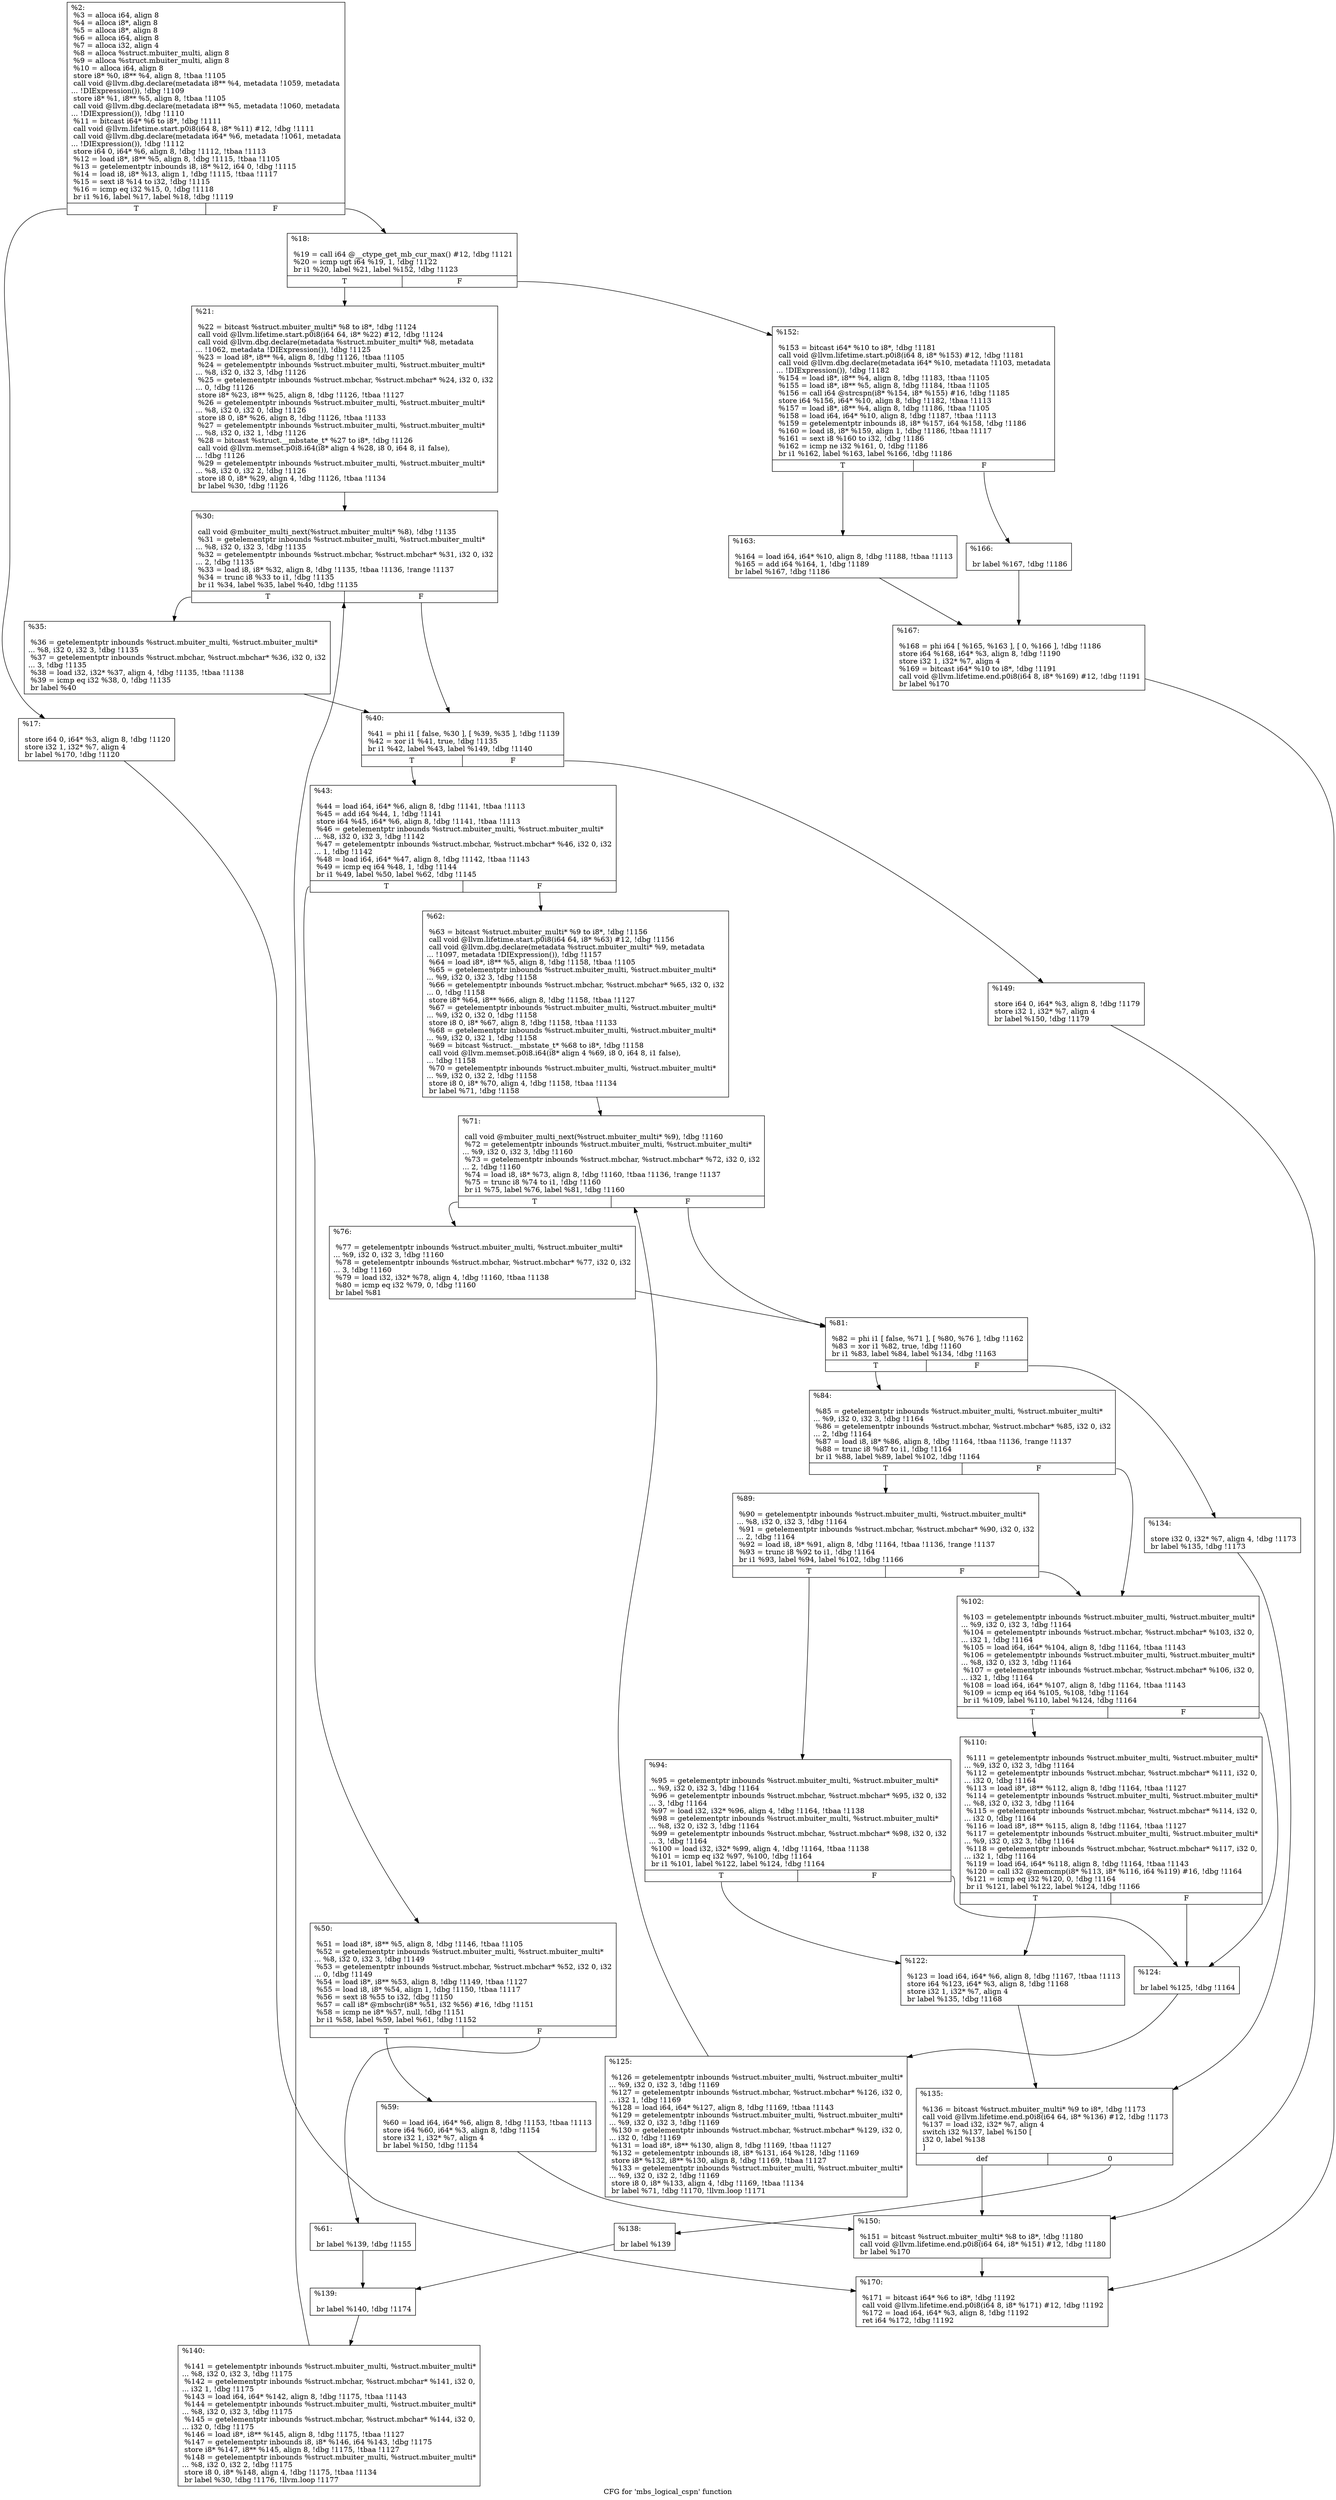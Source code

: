 digraph "CFG for 'mbs_logical_cspn' function" {
	label="CFG for 'mbs_logical_cspn' function";

	Node0x96a9a0 [shape=record,label="{%2:\l  %3 = alloca i64, align 8\l  %4 = alloca i8*, align 8\l  %5 = alloca i8*, align 8\l  %6 = alloca i64, align 8\l  %7 = alloca i32, align 4\l  %8 = alloca %struct.mbuiter_multi, align 8\l  %9 = alloca %struct.mbuiter_multi, align 8\l  %10 = alloca i64, align 8\l  store i8* %0, i8** %4, align 8, !tbaa !1105\l  call void @llvm.dbg.declare(metadata i8** %4, metadata !1059, metadata\l... !DIExpression()), !dbg !1109\l  store i8* %1, i8** %5, align 8, !tbaa !1105\l  call void @llvm.dbg.declare(metadata i8** %5, metadata !1060, metadata\l... !DIExpression()), !dbg !1110\l  %11 = bitcast i64* %6 to i8*, !dbg !1111\l  call void @llvm.lifetime.start.p0i8(i64 8, i8* %11) #12, !dbg !1111\l  call void @llvm.dbg.declare(metadata i64* %6, metadata !1061, metadata\l... !DIExpression()), !dbg !1112\l  store i64 0, i64* %6, align 8, !dbg !1112, !tbaa !1113\l  %12 = load i8*, i8** %5, align 8, !dbg !1115, !tbaa !1105\l  %13 = getelementptr inbounds i8, i8* %12, i64 0, !dbg !1115\l  %14 = load i8, i8* %13, align 1, !dbg !1115, !tbaa !1117\l  %15 = sext i8 %14 to i32, !dbg !1115\l  %16 = icmp eq i32 %15, 0, !dbg !1118\l  br i1 %16, label %17, label %18, !dbg !1119\l|{<s0>T|<s1>F}}"];
	Node0x96a9a0:s0 -> Node0x96b020;
	Node0x96a9a0:s1 -> Node0x96b070;
	Node0x96b020 [shape=record,label="{%17:\l\l  store i64 0, i64* %3, align 8, !dbg !1120\l  store i32 1, i32* %7, align 4\l  br label %170, !dbg !1120\l}"];
	Node0x96b020 -> Node0x96ba70;
	Node0x96b070 [shape=record,label="{%18:\l\l  %19 = call i64 @__ctype_get_mb_cur_max() #12, !dbg !1121\l  %20 = icmp ugt i64 %19, 1, !dbg !1122\l  br i1 %20, label %21, label %152, !dbg !1123\l|{<s0>T|<s1>F}}"];
	Node0x96b070:s0 -> Node0x96b0c0;
	Node0x96b070:s1 -> Node0x96b930;
	Node0x96b0c0 [shape=record,label="{%21:\l\l  %22 = bitcast %struct.mbuiter_multi* %8 to i8*, !dbg !1124\l  call void @llvm.lifetime.start.p0i8(i64 64, i8* %22) #12, !dbg !1124\l  call void @llvm.dbg.declare(metadata %struct.mbuiter_multi* %8, metadata\l... !1062, metadata !DIExpression()), !dbg !1125\l  %23 = load i8*, i8** %4, align 8, !dbg !1126, !tbaa !1105\l  %24 = getelementptr inbounds %struct.mbuiter_multi, %struct.mbuiter_multi*\l... %8, i32 0, i32 3, !dbg !1126\l  %25 = getelementptr inbounds %struct.mbchar, %struct.mbchar* %24, i32 0, i32\l... 0, !dbg !1126\l  store i8* %23, i8** %25, align 8, !dbg !1126, !tbaa !1127\l  %26 = getelementptr inbounds %struct.mbuiter_multi, %struct.mbuiter_multi*\l... %8, i32 0, i32 0, !dbg !1126\l  store i8 0, i8* %26, align 8, !dbg !1126, !tbaa !1133\l  %27 = getelementptr inbounds %struct.mbuiter_multi, %struct.mbuiter_multi*\l... %8, i32 0, i32 1, !dbg !1126\l  %28 = bitcast %struct.__mbstate_t* %27 to i8*, !dbg !1126\l  call void @llvm.memset.p0i8.i64(i8* align 4 %28, i8 0, i64 8, i1 false),\l... !dbg !1126\l  %29 = getelementptr inbounds %struct.mbuiter_multi, %struct.mbuiter_multi*\l... %8, i32 0, i32 2, !dbg !1126\l  store i8 0, i8* %29, align 4, !dbg !1126, !tbaa !1134\l  br label %30, !dbg !1126\l}"];
	Node0x96b0c0 -> Node0x96b110;
	Node0x96b110 [shape=record,label="{%30:\l\l  call void @mbuiter_multi_next(%struct.mbuiter_multi* %8), !dbg !1135\l  %31 = getelementptr inbounds %struct.mbuiter_multi, %struct.mbuiter_multi*\l... %8, i32 0, i32 3, !dbg !1135\l  %32 = getelementptr inbounds %struct.mbchar, %struct.mbchar* %31, i32 0, i32\l... 2, !dbg !1135\l  %33 = load i8, i8* %32, align 8, !dbg !1135, !tbaa !1136, !range !1137\l  %34 = trunc i8 %33 to i1, !dbg !1135\l  br i1 %34, label %35, label %40, !dbg !1135\l|{<s0>T|<s1>F}}"];
	Node0x96b110:s0 -> Node0x96b160;
	Node0x96b110:s1 -> Node0x96b1b0;
	Node0x96b160 [shape=record,label="{%35:\l\l  %36 = getelementptr inbounds %struct.mbuiter_multi, %struct.mbuiter_multi*\l... %8, i32 0, i32 3, !dbg !1135\l  %37 = getelementptr inbounds %struct.mbchar, %struct.mbchar* %36, i32 0, i32\l... 3, !dbg !1135\l  %38 = load i32, i32* %37, align 4, !dbg !1135, !tbaa !1138\l  %39 = icmp eq i32 %38, 0, !dbg !1135\l  br label %40\l}"];
	Node0x96b160 -> Node0x96b1b0;
	Node0x96b1b0 [shape=record,label="{%40:\l\l  %41 = phi i1 [ false, %30 ], [ %39, %35 ], !dbg !1139\l  %42 = xor i1 %41, true, !dbg !1135\l  br i1 %42, label %43, label %149, !dbg !1140\l|{<s0>T|<s1>F}}"];
	Node0x96b1b0:s0 -> Node0x96b200;
	Node0x96b1b0:s1 -> Node0x96b890;
	Node0x96b200 [shape=record,label="{%43:\l\l  %44 = load i64, i64* %6, align 8, !dbg !1141, !tbaa !1113\l  %45 = add i64 %44, 1, !dbg !1141\l  store i64 %45, i64* %6, align 8, !dbg !1141, !tbaa !1113\l  %46 = getelementptr inbounds %struct.mbuiter_multi, %struct.mbuiter_multi*\l... %8, i32 0, i32 3, !dbg !1142\l  %47 = getelementptr inbounds %struct.mbchar, %struct.mbchar* %46, i32 0, i32\l... 1, !dbg !1142\l  %48 = load i64, i64* %47, align 8, !dbg !1142, !tbaa !1143\l  %49 = icmp eq i64 %48, 1, !dbg !1144\l  br i1 %49, label %50, label %62, !dbg !1145\l|{<s0>T|<s1>F}}"];
	Node0x96b200:s0 -> Node0x96b250;
	Node0x96b200:s1 -> Node0x96b340;
	Node0x96b250 [shape=record,label="{%50:\l\l  %51 = load i8*, i8** %5, align 8, !dbg !1146, !tbaa !1105\l  %52 = getelementptr inbounds %struct.mbuiter_multi, %struct.mbuiter_multi*\l... %8, i32 0, i32 3, !dbg !1149\l  %53 = getelementptr inbounds %struct.mbchar, %struct.mbchar* %52, i32 0, i32\l... 0, !dbg !1149\l  %54 = load i8*, i8** %53, align 8, !dbg !1149, !tbaa !1127\l  %55 = load i8, i8* %54, align 1, !dbg !1150, !tbaa !1117\l  %56 = sext i8 %55 to i32, !dbg !1150\l  %57 = call i8* @mbschr(i8* %51, i32 %56) #16, !dbg !1151\l  %58 = icmp ne i8* %57, null, !dbg !1151\l  br i1 %58, label %59, label %61, !dbg !1152\l|{<s0>T|<s1>F}}"];
	Node0x96b250:s0 -> Node0x96b2a0;
	Node0x96b250:s1 -> Node0x96b2f0;
	Node0x96b2a0 [shape=record,label="{%59:\l\l  %60 = load i64, i64* %6, align 8, !dbg !1153, !tbaa !1113\l  store i64 %60, i64* %3, align 8, !dbg !1154\l  store i32 1, i32* %7, align 4\l  br label %150, !dbg !1154\l}"];
	Node0x96b2a0 -> Node0x96b8e0;
	Node0x96b2f0 [shape=record,label="{%61:\l\l  br label %139, !dbg !1155\l}"];
	Node0x96b2f0 -> Node0x96b7f0;
	Node0x96b340 [shape=record,label="{%62:\l\l  %63 = bitcast %struct.mbuiter_multi* %9 to i8*, !dbg !1156\l  call void @llvm.lifetime.start.p0i8(i64 64, i8* %63) #12, !dbg !1156\l  call void @llvm.dbg.declare(metadata %struct.mbuiter_multi* %9, metadata\l... !1097, metadata !DIExpression()), !dbg !1157\l  %64 = load i8*, i8** %5, align 8, !dbg !1158, !tbaa !1105\l  %65 = getelementptr inbounds %struct.mbuiter_multi, %struct.mbuiter_multi*\l... %9, i32 0, i32 3, !dbg !1158\l  %66 = getelementptr inbounds %struct.mbchar, %struct.mbchar* %65, i32 0, i32\l... 0, !dbg !1158\l  store i8* %64, i8** %66, align 8, !dbg !1158, !tbaa !1127\l  %67 = getelementptr inbounds %struct.mbuiter_multi, %struct.mbuiter_multi*\l... %9, i32 0, i32 0, !dbg !1158\l  store i8 0, i8* %67, align 8, !dbg !1158, !tbaa !1133\l  %68 = getelementptr inbounds %struct.mbuiter_multi, %struct.mbuiter_multi*\l... %9, i32 0, i32 1, !dbg !1158\l  %69 = bitcast %struct.__mbstate_t* %68 to i8*, !dbg !1158\l  call void @llvm.memset.p0i8.i64(i8* align 4 %69, i8 0, i64 8, i1 false),\l... !dbg !1158\l  %70 = getelementptr inbounds %struct.mbuiter_multi, %struct.mbuiter_multi*\l... %9, i32 0, i32 2, !dbg !1158\l  store i8 0, i8* %70, align 4, !dbg !1158, !tbaa !1134\l  br label %71, !dbg !1158\l}"];
	Node0x96b340 -> Node0x96b390;
	Node0x96b390 [shape=record,label="{%71:\l\l  call void @mbuiter_multi_next(%struct.mbuiter_multi* %9), !dbg !1160\l  %72 = getelementptr inbounds %struct.mbuiter_multi, %struct.mbuiter_multi*\l... %9, i32 0, i32 3, !dbg !1160\l  %73 = getelementptr inbounds %struct.mbchar, %struct.mbchar* %72, i32 0, i32\l... 2, !dbg !1160\l  %74 = load i8, i8* %73, align 8, !dbg !1160, !tbaa !1136, !range !1137\l  %75 = trunc i8 %74 to i1, !dbg !1160\l  br i1 %75, label %76, label %81, !dbg !1160\l|{<s0>T|<s1>F}}"];
	Node0x96b390:s0 -> Node0x96b3e0;
	Node0x96b390:s1 -> Node0x96b430;
	Node0x96b3e0 [shape=record,label="{%76:\l\l  %77 = getelementptr inbounds %struct.mbuiter_multi, %struct.mbuiter_multi*\l... %9, i32 0, i32 3, !dbg !1160\l  %78 = getelementptr inbounds %struct.mbchar, %struct.mbchar* %77, i32 0, i32\l... 3, !dbg !1160\l  %79 = load i32, i32* %78, align 4, !dbg !1160, !tbaa !1138\l  %80 = icmp eq i32 %79, 0, !dbg !1160\l  br label %81\l}"];
	Node0x96b3e0 -> Node0x96b430;
	Node0x96b430 [shape=record,label="{%81:\l\l  %82 = phi i1 [ false, %71 ], [ %80, %76 ], !dbg !1162\l  %83 = xor i1 %82, true, !dbg !1160\l  br i1 %83, label %84, label %134, !dbg !1163\l|{<s0>T|<s1>F}}"];
	Node0x96b430:s0 -> Node0x96b480;
	Node0x96b430:s1 -> Node0x96b700;
	Node0x96b480 [shape=record,label="{%84:\l\l  %85 = getelementptr inbounds %struct.mbuiter_multi, %struct.mbuiter_multi*\l... %9, i32 0, i32 3, !dbg !1164\l  %86 = getelementptr inbounds %struct.mbchar, %struct.mbchar* %85, i32 0, i32\l... 2, !dbg !1164\l  %87 = load i8, i8* %86, align 8, !dbg !1164, !tbaa !1136, !range !1137\l  %88 = trunc i8 %87 to i1, !dbg !1164\l  br i1 %88, label %89, label %102, !dbg !1164\l|{<s0>T|<s1>F}}"];
	Node0x96b480:s0 -> Node0x96b4d0;
	Node0x96b480:s1 -> Node0x96b570;
	Node0x96b4d0 [shape=record,label="{%89:\l\l  %90 = getelementptr inbounds %struct.mbuiter_multi, %struct.mbuiter_multi*\l... %8, i32 0, i32 3, !dbg !1164\l  %91 = getelementptr inbounds %struct.mbchar, %struct.mbchar* %90, i32 0, i32\l... 2, !dbg !1164\l  %92 = load i8, i8* %91, align 8, !dbg !1164, !tbaa !1136, !range !1137\l  %93 = trunc i8 %92 to i1, !dbg !1164\l  br i1 %93, label %94, label %102, !dbg !1166\l|{<s0>T|<s1>F}}"];
	Node0x96b4d0:s0 -> Node0x96b520;
	Node0x96b4d0:s1 -> Node0x96b570;
	Node0x96b520 [shape=record,label="{%94:\l\l  %95 = getelementptr inbounds %struct.mbuiter_multi, %struct.mbuiter_multi*\l... %9, i32 0, i32 3, !dbg !1164\l  %96 = getelementptr inbounds %struct.mbchar, %struct.mbchar* %95, i32 0, i32\l... 3, !dbg !1164\l  %97 = load i32, i32* %96, align 4, !dbg !1164, !tbaa !1138\l  %98 = getelementptr inbounds %struct.mbuiter_multi, %struct.mbuiter_multi*\l... %8, i32 0, i32 3, !dbg !1164\l  %99 = getelementptr inbounds %struct.mbchar, %struct.mbchar* %98, i32 0, i32\l... 3, !dbg !1164\l  %100 = load i32, i32* %99, align 4, !dbg !1164, !tbaa !1138\l  %101 = icmp eq i32 %97, %100, !dbg !1164\l  br i1 %101, label %122, label %124, !dbg !1164\l|{<s0>T|<s1>F}}"];
	Node0x96b520:s0 -> Node0x96b610;
	Node0x96b520:s1 -> Node0x96b660;
	Node0x96b570 [shape=record,label="{%102:\l\l  %103 = getelementptr inbounds %struct.mbuiter_multi, %struct.mbuiter_multi*\l... %9, i32 0, i32 3, !dbg !1164\l  %104 = getelementptr inbounds %struct.mbchar, %struct.mbchar* %103, i32 0,\l... i32 1, !dbg !1164\l  %105 = load i64, i64* %104, align 8, !dbg !1164, !tbaa !1143\l  %106 = getelementptr inbounds %struct.mbuiter_multi, %struct.mbuiter_multi*\l... %8, i32 0, i32 3, !dbg !1164\l  %107 = getelementptr inbounds %struct.mbchar, %struct.mbchar* %106, i32 0,\l... i32 1, !dbg !1164\l  %108 = load i64, i64* %107, align 8, !dbg !1164, !tbaa !1143\l  %109 = icmp eq i64 %105, %108, !dbg !1164\l  br i1 %109, label %110, label %124, !dbg !1164\l|{<s0>T|<s1>F}}"];
	Node0x96b570:s0 -> Node0x96b5c0;
	Node0x96b570:s1 -> Node0x96b660;
	Node0x96b5c0 [shape=record,label="{%110:\l\l  %111 = getelementptr inbounds %struct.mbuiter_multi, %struct.mbuiter_multi*\l... %9, i32 0, i32 3, !dbg !1164\l  %112 = getelementptr inbounds %struct.mbchar, %struct.mbchar* %111, i32 0,\l... i32 0, !dbg !1164\l  %113 = load i8*, i8** %112, align 8, !dbg !1164, !tbaa !1127\l  %114 = getelementptr inbounds %struct.mbuiter_multi, %struct.mbuiter_multi*\l... %8, i32 0, i32 3, !dbg !1164\l  %115 = getelementptr inbounds %struct.mbchar, %struct.mbchar* %114, i32 0,\l... i32 0, !dbg !1164\l  %116 = load i8*, i8** %115, align 8, !dbg !1164, !tbaa !1127\l  %117 = getelementptr inbounds %struct.mbuiter_multi, %struct.mbuiter_multi*\l... %9, i32 0, i32 3, !dbg !1164\l  %118 = getelementptr inbounds %struct.mbchar, %struct.mbchar* %117, i32 0,\l... i32 1, !dbg !1164\l  %119 = load i64, i64* %118, align 8, !dbg !1164, !tbaa !1143\l  %120 = call i32 @memcmp(i8* %113, i8* %116, i64 %119) #16, !dbg !1164\l  %121 = icmp eq i32 %120, 0, !dbg !1164\l  br i1 %121, label %122, label %124, !dbg !1166\l|{<s0>T|<s1>F}}"];
	Node0x96b5c0:s0 -> Node0x96b610;
	Node0x96b5c0:s1 -> Node0x96b660;
	Node0x96b610 [shape=record,label="{%122:\l\l  %123 = load i64, i64* %6, align 8, !dbg !1167, !tbaa !1113\l  store i64 %123, i64* %3, align 8, !dbg !1168\l  store i32 1, i32* %7, align 4\l  br label %135, !dbg !1168\l}"];
	Node0x96b610 -> Node0x96b750;
	Node0x96b660 [shape=record,label="{%124:\l\l  br label %125, !dbg !1164\l}"];
	Node0x96b660 -> Node0x96b6b0;
	Node0x96b6b0 [shape=record,label="{%125:\l\l  %126 = getelementptr inbounds %struct.mbuiter_multi, %struct.mbuiter_multi*\l... %9, i32 0, i32 3, !dbg !1169\l  %127 = getelementptr inbounds %struct.mbchar, %struct.mbchar* %126, i32 0,\l... i32 1, !dbg !1169\l  %128 = load i64, i64* %127, align 8, !dbg !1169, !tbaa !1143\l  %129 = getelementptr inbounds %struct.mbuiter_multi, %struct.mbuiter_multi*\l... %9, i32 0, i32 3, !dbg !1169\l  %130 = getelementptr inbounds %struct.mbchar, %struct.mbchar* %129, i32 0,\l... i32 0, !dbg !1169\l  %131 = load i8*, i8** %130, align 8, !dbg !1169, !tbaa !1127\l  %132 = getelementptr inbounds i8, i8* %131, i64 %128, !dbg !1169\l  store i8* %132, i8** %130, align 8, !dbg !1169, !tbaa !1127\l  %133 = getelementptr inbounds %struct.mbuiter_multi, %struct.mbuiter_multi*\l... %9, i32 0, i32 2, !dbg !1169\l  store i8 0, i8* %133, align 4, !dbg !1169, !tbaa !1134\l  br label %71, !dbg !1170, !llvm.loop !1171\l}"];
	Node0x96b6b0 -> Node0x96b390;
	Node0x96b700 [shape=record,label="{%134:\l\l  store i32 0, i32* %7, align 4, !dbg !1173\l  br label %135, !dbg !1173\l}"];
	Node0x96b700 -> Node0x96b750;
	Node0x96b750 [shape=record,label="{%135:\l\l  %136 = bitcast %struct.mbuiter_multi* %9 to i8*, !dbg !1173\l  call void @llvm.lifetime.end.p0i8(i64 64, i8* %136) #12, !dbg !1173\l  %137 = load i32, i32* %7, align 4\l  switch i32 %137, label %150 [\l    i32 0, label %138\l  ]\l|{<s0>def|<s1>0}}"];
	Node0x96b750:s0 -> Node0x96b8e0;
	Node0x96b750:s1 -> Node0x96b7a0;
	Node0x96b7a0 [shape=record,label="{%138:\l\l  br label %139\l}"];
	Node0x96b7a0 -> Node0x96b7f0;
	Node0x96b7f0 [shape=record,label="{%139:\l\l  br label %140, !dbg !1174\l}"];
	Node0x96b7f0 -> Node0x96b840;
	Node0x96b840 [shape=record,label="{%140:\l\l  %141 = getelementptr inbounds %struct.mbuiter_multi, %struct.mbuiter_multi*\l... %8, i32 0, i32 3, !dbg !1175\l  %142 = getelementptr inbounds %struct.mbchar, %struct.mbchar* %141, i32 0,\l... i32 1, !dbg !1175\l  %143 = load i64, i64* %142, align 8, !dbg !1175, !tbaa !1143\l  %144 = getelementptr inbounds %struct.mbuiter_multi, %struct.mbuiter_multi*\l... %8, i32 0, i32 3, !dbg !1175\l  %145 = getelementptr inbounds %struct.mbchar, %struct.mbchar* %144, i32 0,\l... i32 0, !dbg !1175\l  %146 = load i8*, i8** %145, align 8, !dbg !1175, !tbaa !1127\l  %147 = getelementptr inbounds i8, i8* %146, i64 %143, !dbg !1175\l  store i8* %147, i8** %145, align 8, !dbg !1175, !tbaa !1127\l  %148 = getelementptr inbounds %struct.mbuiter_multi, %struct.mbuiter_multi*\l... %8, i32 0, i32 2, !dbg !1175\l  store i8 0, i8* %148, align 4, !dbg !1175, !tbaa !1134\l  br label %30, !dbg !1176, !llvm.loop !1177\l}"];
	Node0x96b840 -> Node0x96b110;
	Node0x96b890 [shape=record,label="{%149:\l\l  store i64 0, i64* %3, align 8, !dbg !1179\l  store i32 1, i32* %7, align 4\l  br label %150, !dbg !1179\l}"];
	Node0x96b890 -> Node0x96b8e0;
	Node0x96b8e0 [shape=record,label="{%150:\l\l  %151 = bitcast %struct.mbuiter_multi* %8 to i8*, !dbg !1180\l  call void @llvm.lifetime.end.p0i8(i64 64, i8* %151) #12, !dbg !1180\l  br label %170\l}"];
	Node0x96b8e0 -> Node0x96ba70;
	Node0x96b930 [shape=record,label="{%152:\l\l  %153 = bitcast i64* %10 to i8*, !dbg !1181\l  call void @llvm.lifetime.start.p0i8(i64 8, i8* %153) #12, !dbg !1181\l  call void @llvm.dbg.declare(metadata i64* %10, metadata !1103, metadata\l... !DIExpression()), !dbg !1182\l  %154 = load i8*, i8** %4, align 8, !dbg !1183, !tbaa !1105\l  %155 = load i8*, i8** %5, align 8, !dbg !1184, !tbaa !1105\l  %156 = call i64 @strcspn(i8* %154, i8* %155) #16, !dbg !1185\l  store i64 %156, i64* %10, align 8, !dbg !1182, !tbaa !1113\l  %157 = load i8*, i8** %4, align 8, !dbg !1186, !tbaa !1105\l  %158 = load i64, i64* %10, align 8, !dbg !1187, !tbaa !1113\l  %159 = getelementptr inbounds i8, i8* %157, i64 %158, !dbg !1186\l  %160 = load i8, i8* %159, align 1, !dbg !1186, !tbaa !1117\l  %161 = sext i8 %160 to i32, !dbg !1186\l  %162 = icmp ne i32 %161, 0, !dbg !1186\l  br i1 %162, label %163, label %166, !dbg !1186\l|{<s0>T|<s1>F}}"];
	Node0x96b930:s0 -> Node0x96b980;
	Node0x96b930:s1 -> Node0x96b9d0;
	Node0x96b980 [shape=record,label="{%163:\l\l  %164 = load i64, i64* %10, align 8, !dbg !1188, !tbaa !1113\l  %165 = add i64 %164, 1, !dbg !1189\l  br label %167, !dbg !1186\l}"];
	Node0x96b980 -> Node0x96ba20;
	Node0x96b9d0 [shape=record,label="{%166:\l\l  br label %167, !dbg !1186\l}"];
	Node0x96b9d0 -> Node0x96ba20;
	Node0x96ba20 [shape=record,label="{%167:\l\l  %168 = phi i64 [ %165, %163 ], [ 0, %166 ], !dbg !1186\l  store i64 %168, i64* %3, align 8, !dbg !1190\l  store i32 1, i32* %7, align 4\l  %169 = bitcast i64* %10 to i8*, !dbg !1191\l  call void @llvm.lifetime.end.p0i8(i64 8, i8* %169) #12, !dbg !1191\l  br label %170\l}"];
	Node0x96ba20 -> Node0x96ba70;
	Node0x96ba70 [shape=record,label="{%170:\l\l  %171 = bitcast i64* %6 to i8*, !dbg !1192\l  call void @llvm.lifetime.end.p0i8(i64 8, i8* %171) #12, !dbg !1192\l  %172 = load i64, i64* %3, align 8, !dbg !1192\l  ret i64 %172, !dbg !1192\l}"];
}
